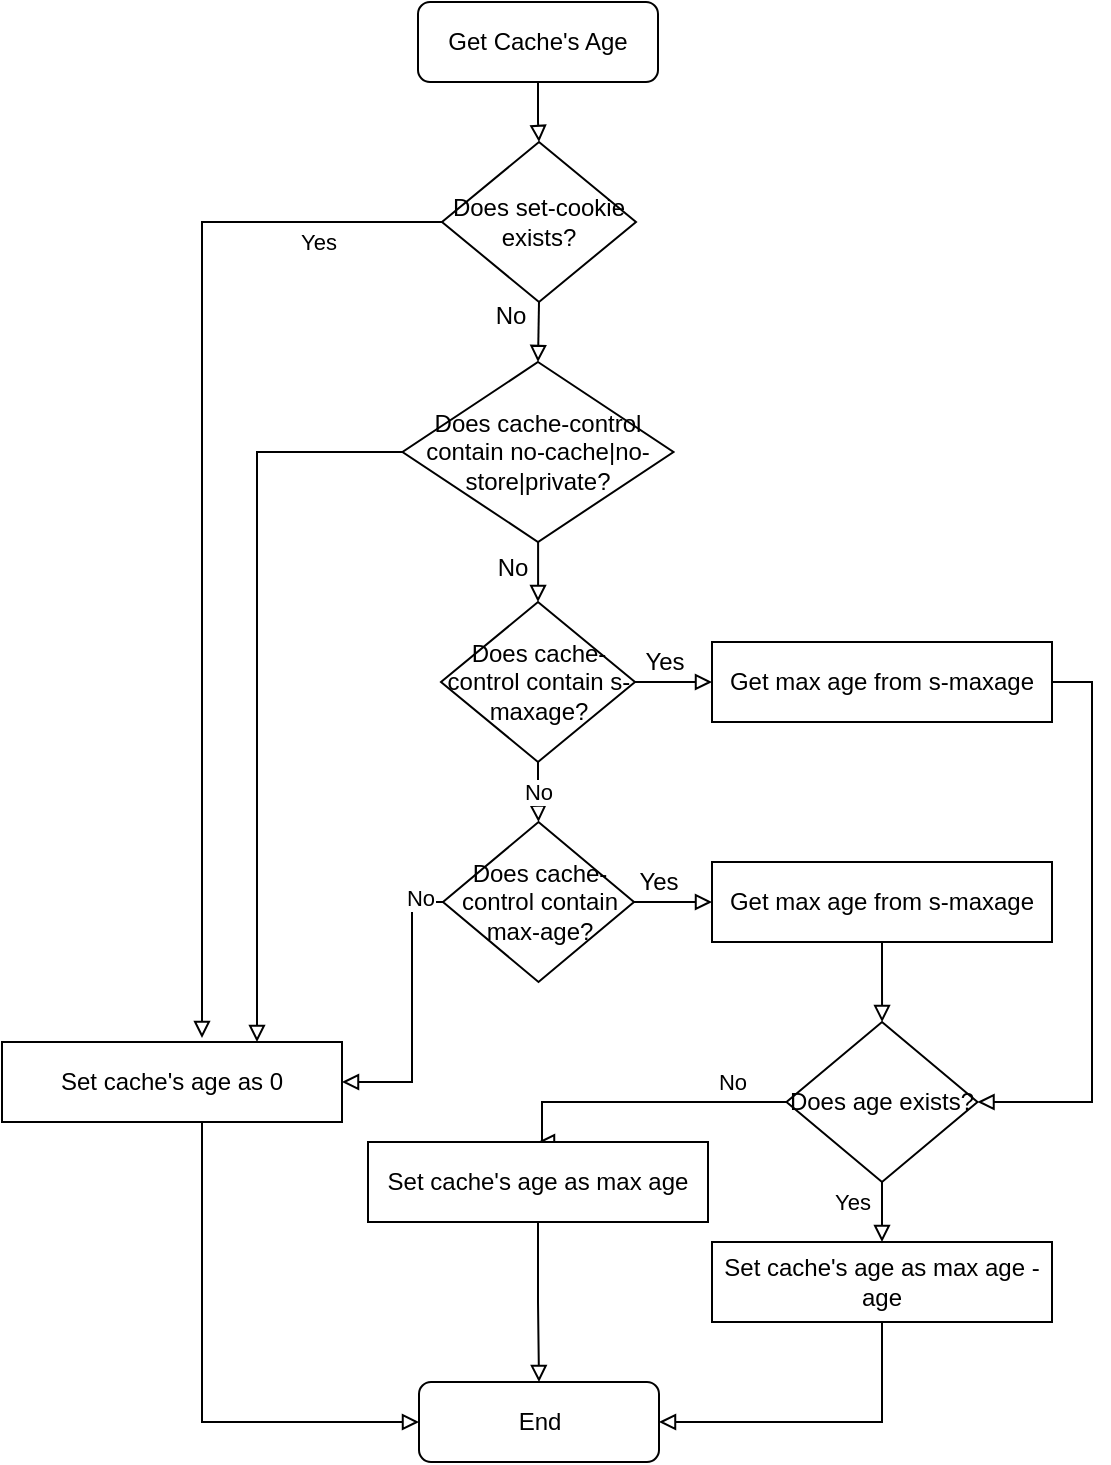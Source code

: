 <mxfile version="12.6.5" type="device"><diagram id="hIVDm3bA1D2A6ZgdPoh3" name="第 1 页"><mxGraphModel dx="891" dy="666" grid="1" gridSize="10" guides="1" tooltips="1" connect="1" arrows="1" fold="1" page="1" pageScale="1" pageWidth="850" pageHeight="1100" math="0" shadow="0"><root><mxCell id="0"/><mxCell id="1" parent="0"/><mxCell id="ZsMZN8fuskM3hUFrdEOD-1" style="edgeStyle=orthogonalEdgeStyle;rounded=0;orthogonalLoop=1;jettySize=auto;html=1;entryX=0.5;entryY=0;entryDx=0;entryDy=0;endArrow=block;endFill=0;" parent="1" source="ZsMZN8fuskM3hUFrdEOD-2" target="ZsMZN8fuskM3hUFrdEOD-6" edge="1"><mxGeometry relative="1" as="geometry"/></mxCell><mxCell id="ZsMZN8fuskM3hUFrdEOD-2" value="Get Cache's Age" style="rounded=1;whiteSpace=wrap;html=1;fontSize=12;glass=0;strokeWidth=1;shadow=0;" parent="1" vertex="1"><mxGeometry x="328" y="60" width="120" height="40" as="geometry"/></mxCell><mxCell id="ZsMZN8fuskM3hUFrdEOD-3" value="Yes" style="edgeStyle=orthogonalEdgeStyle;rounded=0;orthogonalLoop=1;jettySize=auto;html=1;exitX=0;exitY=0.5;exitDx=0;exitDy=0;endArrow=block;endFill=0;entryX=0.594;entryY=-0.05;entryDx=0;entryDy=0;entryPerimeter=0;" parent="1" source="ZsMZN8fuskM3hUFrdEOD-6" target="ZsMZN8fuskM3hUFrdEOD-9" edge="1"><mxGeometry x="-0.763" y="10" relative="1" as="geometry"><mxPoint x="220" y="480" as="targetPoint"/><Array as="points"><mxPoint x="220" y="170"/></Array><mxPoint as="offset"/></mxGeometry></mxCell><mxCell id="ZsMZN8fuskM3hUFrdEOD-4" style="edgeStyle=orthogonalEdgeStyle;rounded=0;orthogonalLoop=1;jettySize=auto;html=1;exitX=0.5;exitY=1;exitDx=0;exitDy=0;entryX=0.5;entryY=0;entryDx=0;entryDy=0;endArrow=block;endFill=0;" parent="1" source="ZsMZN8fuskM3hUFrdEOD-6" target="ZsMZN8fuskM3hUFrdEOD-13" edge="1"><mxGeometry relative="1" as="geometry"/></mxCell><mxCell id="ZsMZN8fuskM3hUFrdEOD-5" value="No" style="text;html=1;align=center;verticalAlign=middle;resizable=0;points=[];labelBackgroundColor=#ffffff;" parent="ZsMZN8fuskM3hUFrdEOD-4" vertex="1" connectable="0"><mxGeometry x="-0.499" relative="1" as="geometry"><mxPoint x="-14" as="offset"/></mxGeometry></mxCell><mxCell id="ZsMZN8fuskM3hUFrdEOD-6" value="Does set-cookie exists?" style="rhombus;whiteSpace=wrap;html=1;" parent="1" vertex="1"><mxGeometry x="340" y="130" width="97" height="80" as="geometry"/></mxCell><mxCell id="ZsMZN8fuskM3hUFrdEOD-7" value="End" style="rounded=1;whiteSpace=wrap;html=1;fontSize=12;glass=0;strokeWidth=1;shadow=0;" parent="1" vertex="1"><mxGeometry x="328.5" y="750" width="120" height="40" as="geometry"/></mxCell><mxCell id="ZsMZN8fuskM3hUFrdEOD-8" style="edgeStyle=orthogonalEdgeStyle;rounded=0;orthogonalLoop=1;jettySize=auto;html=1;exitX=0.5;exitY=1;exitDx=0;exitDy=0;entryX=0;entryY=0.5;entryDx=0;entryDy=0;endArrow=block;endFill=0;" parent="1" target="ZsMZN8fuskM3hUFrdEOD-7" edge="1"><mxGeometry relative="1" as="geometry"><mxPoint x="220" y="620" as="sourcePoint"/><Array as="points"><mxPoint x="220" y="770"/></Array></mxGeometry></mxCell><mxCell id="ZsMZN8fuskM3hUFrdEOD-9" value="Set cache's age as 0" style="rounded=0;whiteSpace=wrap;html=1;" parent="1" vertex="1"><mxGeometry x="120" y="580" width="170" height="40" as="geometry"/></mxCell><mxCell id="ZsMZN8fuskM3hUFrdEOD-10" style="edgeStyle=orthogonalEdgeStyle;rounded=0;orthogonalLoop=1;jettySize=auto;html=1;entryX=0.5;entryY=0;entryDx=0;entryDy=0;endArrow=block;endFill=0;" parent="1" source="ZsMZN8fuskM3hUFrdEOD-13" target="ZsMZN8fuskM3hUFrdEOD-17" edge="1"><mxGeometry relative="1" as="geometry"/></mxCell><mxCell id="ZsMZN8fuskM3hUFrdEOD-11" value="No" style="text;html=1;align=center;verticalAlign=middle;resizable=0;points=[];labelBackgroundColor=#ffffff;" parent="ZsMZN8fuskM3hUFrdEOD-10" vertex="1" connectable="0"><mxGeometry x="-0.333" y="1" relative="1" as="geometry"><mxPoint x="-13.85" y="3" as="offset"/></mxGeometry></mxCell><mxCell id="ZsMZN8fuskM3hUFrdEOD-12" style="edgeStyle=orthogonalEdgeStyle;rounded=0;orthogonalLoop=1;jettySize=auto;html=1;exitX=0;exitY=0.5;exitDx=0;exitDy=0;endArrow=block;endFill=0;entryX=0.75;entryY=0;entryDx=0;entryDy=0;" parent="1" source="ZsMZN8fuskM3hUFrdEOD-13" target="ZsMZN8fuskM3hUFrdEOD-9" edge="1"><mxGeometry relative="1" as="geometry"><mxPoint x="270" y="450" as="targetPoint"/></mxGeometry></mxCell><mxCell id="ZsMZN8fuskM3hUFrdEOD-13" value="Does cache-control contain&amp;nbsp;no-cache|no-store|private?&lt;span style=&quot;color: rgba(0 , 0 , 0 , 0) ; font-family: monospace ; font-size: 0px ; white-space: nowrap&quot;&gt;%3CmxGraphModel%3E%3Croot%3E%3CmxCell%20id%3D%220%22%2F%3E%3CmxCell%20id%3D%221%22%20parent%3D%220%22%2F%3E%3CmxCell%20id%3D%222%22%20value%3D%22Is%20set-cookie%20exists%3F%22%20style%3D%22rhombus%3BwhiteSpace%3Dwrap%3Bhtml%3D1%3B%22%20vertex%3D%221%22%20parent%3D%221%22%3E%3CmxGeometry%20x%3D%22365%22%20y%3D%22130%22%20width%3D%2297%22%20height%3D%2280%22%20as%3D%22geometry%22%2F%3E%3C%2FmxCell%3E%3C%2Froot%3E%3C%2FmxGraphModel%3E&lt;/span&gt;" style="rhombus;whiteSpace=wrap;html=1;" parent="1" vertex="1"><mxGeometry x="320.25" y="240" width="135.5" height="90" as="geometry"/></mxCell><mxCell id="ZsMZN8fuskM3hUFrdEOD-14" style="edgeStyle=orthogonalEdgeStyle;rounded=0;orthogonalLoop=1;jettySize=auto;html=1;exitX=1;exitY=0.5;exitDx=0;exitDy=0;entryX=0;entryY=0.5;entryDx=0;entryDy=0;endArrow=block;endFill=0;" parent="1" source="ZsMZN8fuskM3hUFrdEOD-17" target="ZsMZN8fuskM3hUFrdEOD-19" edge="1"><mxGeometry relative="1" as="geometry"/></mxCell><mxCell id="ZsMZN8fuskM3hUFrdEOD-15" value="Yes" style="text;html=1;align=center;verticalAlign=middle;resizable=0;points=[];labelBackgroundColor=#ffffff;" parent="ZsMZN8fuskM3hUFrdEOD-14" vertex="1" connectable="0"><mxGeometry x="-0.333" y="-1" relative="1" as="geometry"><mxPoint x="1.5" y="-11" as="offset"/></mxGeometry></mxCell><mxCell id="ZsMZN8fuskM3hUFrdEOD-16" value="No" style="edgeStyle=orthogonalEdgeStyle;rounded=0;orthogonalLoop=1;jettySize=auto;html=1;endArrow=block;endFill=0;" parent="1" source="ZsMZN8fuskM3hUFrdEOD-17" target="ZsMZN8fuskM3hUFrdEOD-23" edge="1"><mxGeometry relative="1" as="geometry"/></mxCell><mxCell id="ZsMZN8fuskM3hUFrdEOD-17" value="Does cache-control contain s-maxage?" style="rhombus;whiteSpace=wrap;html=1;" parent="1" vertex="1"><mxGeometry x="339.5" y="360" width="97" height="80" as="geometry"/></mxCell><mxCell id="ZsMZN8fuskM3hUFrdEOD-18" style="edgeStyle=orthogonalEdgeStyle;rounded=0;orthogonalLoop=1;jettySize=auto;html=1;exitX=1;exitY=0.5;exitDx=0;exitDy=0;entryX=1;entryY=0.5;entryDx=0;entryDy=0;endArrow=block;endFill=0;" parent="1" source="ZsMZN8fuskM3hUFrdEOD-19" target="ZsMZN8fuskM3hUFrdEOD-28" edge="1"><mxGeometry relative="1" as="geometry"/></mxCell><mxCell id="ZsMZN8fuskM3hUFrdEOD-19" value="Get max age from s-maxage" style="rounded=0;whiteSpace=wrap;html=1;" parent="1" vertex="1"><mxGeometry x="475" y="380" width="170" height="40" as="geometry"/></mxCell><mxCell id="ZsMZN8fuskM3hUFrdEOD-20" style="edgeStyle=orthogonalEdgeStyle;rounded=0;orthogonalLoop=1;jettySize=auto;html=1;entryX=0;entryY=0.5;entryDx=0;entryDy=0;endArrow=block;endFill=0;" parent="1" source="ZsMZN8fuskM3hUFrdEOD-23" target="ZsMZN8fuskM3hUFrdEOD-25" edge="1"><mxGeometry relative="1" as="geometry"/></mxCell><mxCell id="ZsMZN8fuskM3hUFrdEOD-21" value="Yes" style="text;html=1;align=center;verticalAlign=middle;resizable=0;points=[];labelBackgroundColor=#ffffff;" parent="ZsMZN8fuskM3hUFrdEOD-20" vertex="1" connectable="0"><mxGeometry x="0.024" y="-5" relative="1" as="geometry"><mxPoint x="-7" y="-15" as="offset"/></mxGeometry></mxCell><mxCell id="ZsMZN8fuskM3hUFrdEOD-22" value="No" style="edgeStyle=orthogonalEdgeStyle;rounded=0;orthogonalLoop=1;jettySize=auto;html=1;entryX=1;entryY=0.5;entryDx=0;entryDy=0;endArrow=block;endFill=0;" parent="1" source="ZsMZN8fuskM3hUFrdEOD-23" target="ZsMZN8fuskM3hUFrdEOD-9" edge="1"><mxGeometry x="-0.753" y="14" relative="1" as="geometry"><mxPoint x="305" y="600" as="targetPoint"/><Array as="points"><mxPoint x="325" y="510"/><mxPoint x="325" y="600"/></Array><mxPoint x="-10" y="-4" as="offset"/></mxGeometry></mxCell><mxCell id="ZsMZN8fuskM3hUFrdEOD-23" value="Does cache-control contain max-age?" style="rhombus;whiteSpace=wrap;html=1;" parent="1" vertex="1"><mxGeometry x="340.5" y="470" width="95.5" height="80" as="geometry"/></mxCell><mxCell id="ZsMZN8fuskM3hUFrdEOD-24" style="edgeStyle=orthogonalEdgeStyle;rounded=0;orthogonalLoop=1;jettySize=auto;html=1;endArrow=block;endFill=0;" parent="1" source="ZsMZN8fuskM3hUFrdEOD-25" target="ZsMZN8fuskM3hUFrdEOD-28" edge="1"><mxGeometry relative="1" as="geometry"/></mxCell><mxCell id="ZsMZN8fuskM3hUFrdEOD-25" value="Get max age from s-maxage" style="rounded=0;whiteSpace=wrap;html=1;" parent="1" vertex="1"><mxGeometry x="475" y="490" width="170" height="40" as="geometry"/></mxCell><mxCell id="ZsMZN8fuskM3hUFrdEOD-26" value="Yes" style="edgeStyle=orthogonalEdgeStyle;rounded=0;orthogonalLoop=1;jettySize=auto;html=1;exitX=0.5;exitY=1;exitDx=0;exitDy=0;entryX=0.5;entryY=0;entryDx=0;entryDy=0;endArrow=block;endFill=0;" parent="1" source="ZsMZN8fuskM3hUFrdEOD-28" target="ZsMZN8fuskM3hUFrdEOD-30" edge="1"><mxGeometry x="-0.333" y="-15" relative="1" as="geometry"><mxPoint as="offset"/></mxGeometry></mxCell><mxCell id="ZsMZN8fuskM3hUFrdEOD-27" value="No" style="edgeStyle=orthogonalEdgeStyle;rounded=0;orthogonalLoop=1;jettySize=auto;html=1;entryX=0.5;entryY=0;entryDx=0;entryDy=0;endArrow=block;endFill=0;" parent="1" source="ZsMZN8fuskM3hUFrdEOD-28" target="ZsMZN8fuskM3hUFrdEOD-32" edge="1"><mxGeometry x="-0.617" y="-10" relative="1" as="geometry"><Array as="points"><mxPoint x="390" y="610"/></Array><mxPoint as="offset"/></mxGeometry></mxCell><mxCell id="ZsMZN8fuskM3hUFrdEOD-28" value="Does age exists?" style="rhombus;whiteSpace=wrap;html=1;" parent="1" vertex="1"><mxGeometry x="512.25" y="570" width="95.5" height="80" as="geometry"/></mxCell><mxCell id="ZsMZN8fuskM3hUFrdEOD-29" style="edgeStyle=orthogonalEdgeStyle;rounded=0;orthogonalLoop=1;jettySize=auto;html=1;entryX=1;entryY=0.5;entryDx=0;entryDy=0;endArrow=block;endFill=0;exitX=0.5;exitY=1;exitDx=0;exitDy=0;" parent="1" source="ZsMZN8fuskM3hUFrdEOD-30" target="ZsMZN8fuskM3hUFrdEOD-7" edge="1"><mxGeometry relative="1" as="geometry"/></mxCell><mxCell id="ZsMZN8fuskM3hUFrdEOD-30" value="Set cache's age as max age - age" style="rounded=0;whiteSpace=wrap;html=1;" parent="1" vertex="1"><mxGeometry x="475" y="680" width="170" height="40" as="geometry"/></mxCell><mxCell id="ZsMZN8fuskM3hUFrdEOD-31" style="edgeStyle=orthogonalEdgeStyle;rounded=0;orthogonalLoop=1;jettySize=auto;html=1;entryX=0.5;entryY=0;entryDx=0;entryDy=0;endArrow=block;endFill=0;" parent="1" source="ZsMZN8fuskM3hUFrdEOD-32" target="ZsMZN8fuskM3hUFrdEOD-7" edge="1"><mxGeometry relative="1" as="geometry"/></mxCell><mxCell id="ZsMZN8fuskM3hUFrdEOD-32" value="Set cache's age as max age" style="rounded=0;whiteSpace=wrap;html=1;" parent="1" vertex="1"><mxGeometry x="303" y="630" width="170" height="40" as="geometry"/></mxCell></root></mxGraphModel></diagram></mxfile>